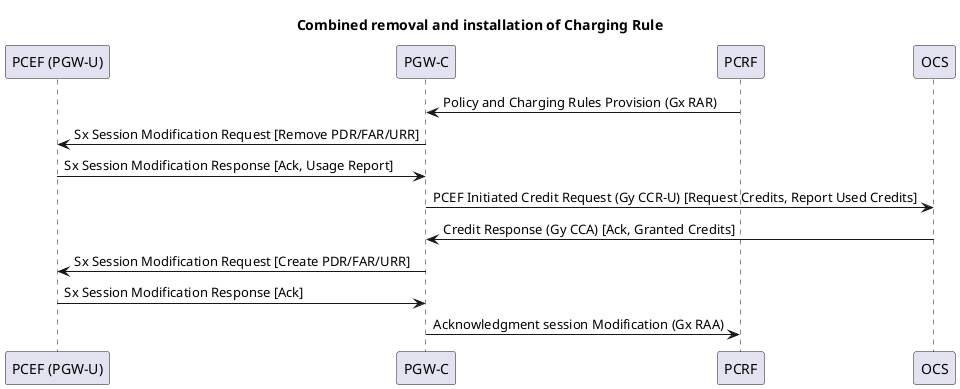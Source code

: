 @startuml

title Combined removal and installation of Charging Rule

participant pgwU as "PCEF (PGW-U)"
participant pgwC as "PGW-C"
participant PCRF
participant OCS

PCRF -> pgwC : Policy and Charging Rules Provision (Gx RAR)
pgwC -> pgwU : Sx Session Modification Request [Remove PDR/FAR/URR]
pgwU -> pgwC : Sx Session Modification Response [Ack, Usage Report]
pgwC -> OCS  : PCEF Initiated Credit Request (Gy CCR-U) [Request Credits, Report Used Credits]
OCS -> pgwC  : Credit Response (Gy CCA) [Ack, Granted Credits]
pgwC -> pgwU : Sx Session Modification Request [Create PDR/FAR/URR]
pgwU -> pgwC : Sx Session Modification Response [Ack]
pgwC -> PCRF : Acknowledgment session Modification (Gx RAA)

@enduml

